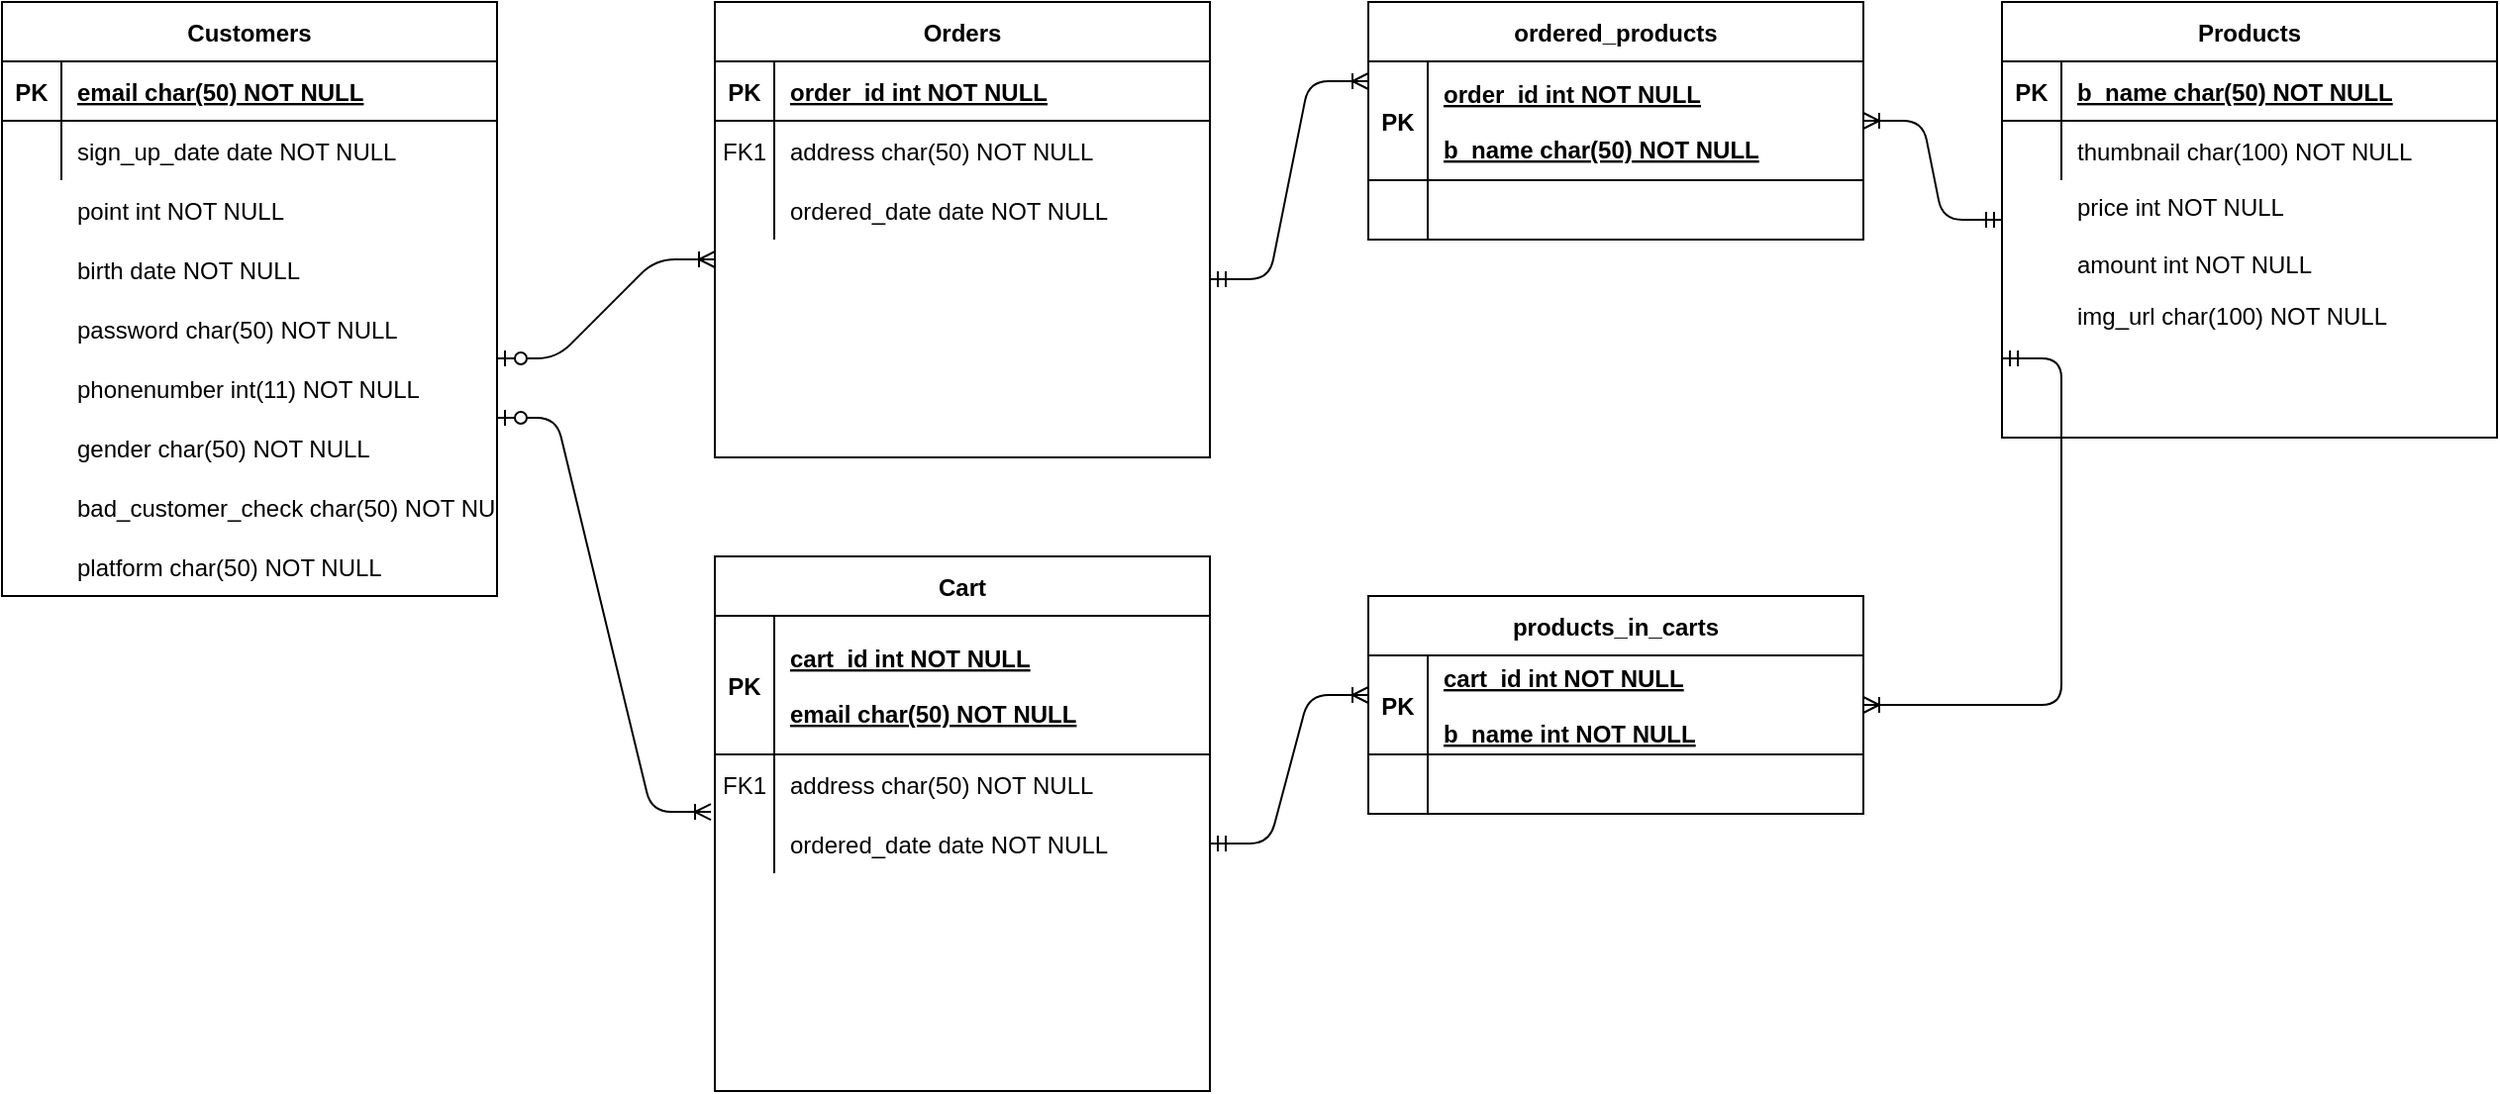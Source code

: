 <mxfile version="14.5.4" type="github">
  <diagram id="R2lEEEUBdFMjLlhIrx00" name="Page-1">
    <mxGraphModel dx="519" dy="784" grid="1" gridSize="10" guides="1" tooltips="1" connect="1" arrows="1" fold="1" page="1" pageScale="1" pageWidth="850" pageHeight="1100" math="0" shadow="0" extFonts="Permanent Marker^https://fonts.googleapis.com/css?family=Permanent+Marker">
      <root>
        <mxCell id="0" />
        <mxCell id="1" parent="0" />
        <mxCell id="C-vyLk0tnHw3VtMMgP7b-23" value="Customers" style="shape=table;startSize=30;container=1;collapsible=1;childLayout=tableLayout;fixedRows=1;rowLines=0;fontStyle=1;align=center;resizeLast=1;" parent="1" vertex="1">
          <mxGeometry x="120" y="120" width="250" height="300" as="geometry" />
        </mxCell>
        <mxCell id="C-vyLk0tnHw3VtMMgP7b-24" value="" style="shape=partialRectangle;collapsible=0;dropTarget=0;pointerEvents=0;fillColor=none;points=[[0,0.5],[1,0.5]];portConstraint=eastwest;top=0;left=0;right=0;bottom=1;" parent="C-vyLk0tnHw3VtMMgP7b-23" vertex="1">
          <mxGeometry y="30" width="250" height="30" as="geometry" />
        </mxCell>
        <mxCell id="C-vyLk0tnHw3VtMMgP7b-25" value="PK" style="shape=partialRectangle;overflow=hidden;connectable=0;fillColor=none;top=0;left=0;bottom=0;right=0;fontStyle=1;" parent="C-vyLk0tnHw3VtMMgP7b-24" vertex="1">
          <mxGeometry width="30" height="30" as="geometry" />
        </mxCell>
        <mxCell id="C-vyLk0tnHw3VtMMgP7b-26" value="email char(50) NOT NULL " style="shape=partialRectangle;overflow=hidden;connectable=0;fillColor=none;top=0;left=0;bottom=0;right=0;align=left;spacingLeft=6;fontStyle=5;" parent="C-vyLk0tnHw3VtMMgP7b-24" vertex="1">
          <mxGeometry x="30" width="220" height="30" as="geometry" />
        </mxCell>
        <mxCell id="C-vyLk0tnHw3VtMMgP7b-27" value="" style="shape=partialRectangle;collapsible=0;dropTarget=0;pointerEvents=0;fillColor=none;points=[[0,0.5],[1,0.5]];portConstraint=eastwest;top=0;left=0;right=0;bottom=0;" parent="C-vyLk0tnHw3VtMMgP7b-23" vertex="1">
          <mxGeometry y="60" width="250" height="30" as="geometry" />
        </mxCell>
        <mxCell id="C-vyLk0tnHw3VtMMgP7b-28" value="" style="shape=partialRectangle;overflow=hidden;connectable=0;fillColor=none;top=0;left=0;bottom=0;right=0;" parent="C-vyLk0tnHw3VtMMgP7b-27" vertex="1">
          <mxGeometry width="30" height="30" as="geometry" />
        </mxCell>
        <mxCell id="C-vyLk0tnHw3VtMMgP7b-29" value="sign_up_date date NOT NULL" style="shape=partialRectangle;overflow=hidden;connectable=0;fillColor=none;top=0;left=0;bottom=0;right=0;align=left;spacingLeft=6;" parent="C-vyLk0tnHw3VtMMgP7b-27" vertex="1">
          <mxGeometry x="30" width="220" height="30" as="geometry" />
        </mxCell>
        <mxCell id="MbiqjjmKw9Pk2cbI7lTH-4" value="point int NOT NULL" style="shape=partialRectangle;overflow=hidden;connectable=0;fillColor=none;top=0;left=0;bottom=0;right=0;align=left;spacingLeft=6;" vertex="1" parent="1">
          <mxGeometry x="150" y="210" width="220" height="30" as="geometry" />
        </mxCell>
        <mxCell id="MbiqjjmKw9Pk2cbI7lTH-5" value="birth date NOT NULL" style="shape=partialRectangle;overflow=hidden;connectable=0;fillColor=none;top=0;left=0;bottom=0;right=0;align=left;spacingLeft=6;" vertex="1" parent="1">
          <mxGeometry x="150" y="240" width="220" height="30" as="geometry" />
        </mxCell>
        <mxCell id="MbiqjjmKw9Pk2cbI7lTH-6" value="password char(50) NOT NULL" style="shape=partialRectangle;overflow=hidden;connectable=0;fillColor=none;top=0;left=0;bottom=0;right=0;align=left;spacingLeft=6;" vertex="1" parent="1">
          <mxGeometry x="150" y="270" width="220" height="30" as="geometry" />
        </mxCell>
        <mxCell id="MbiqjjmKw9Pk2cbI7lTH-7" value="phonenumber int(11) NOT NULL" style="shape=partialRectangle;overflow=hidden;connectable=0;fillColor=none;top=0;left=0;bottom=0;right=0;align=left;spacingLeft=6;" vertex="1" parent="1">
          <mxGeometry x="150" y="300" width="220" height="30" as="geometry" />
        </mxCell>
        <mxCell id="MbiqjjmKw9Pk2cbI7lTH-8" value="gender char(50) NOT NULL" style="shape=partialRectangle;overflow=hidden;connectable=0;fillColor=none;top=0;left=0;bottom=0;right=0;align=left;spacingLeft=6;" vertex="1" parent="1">
          <mxGeometry x="150" y="330" width="220" height="30" as="geometry" />
        </mxCell>
        <mxCell id="MbiqjjmKw9Pk2cbI7lTH-9" value="bad_customer_check char(50) NOT NULL" style="shape=partialRectangle;overflow=hidden;connectable=0;fillColor=none;top=0;left=0;bottom=0;right=0;align=left;spacingLeft=6;" vertex="1" parent="1">
          <mxGeometry x="150" y="360" width="220" height="30" as="geometry" />
        </mxCell>
        <mxCell id="MbiqjjmKw9Pk2cbI7lTH-10" value="platform char(50) NOT NULL" style="shape=partialRectangle;overflow=hidden;connectable=0;fillColor=none;top=0;left=0;bottom=0;right=0;align=left;spacingLeft=6;" vertex="1" parent="1">
          <mxGeometry x="150" y="390" width="220" height="30" as="geometry" />
        </mxCell>
        <mxCell id="MbiqjjmKw9Pk2cbI7lTH-13" value="Products" style="shape=table;startSize=30;container=1;collapsible=1;childLayout=tableLayout;fixedRows=1;rowLines=0;fontStyle=1;align=center;resizeLast=1;" vertex="1" parent="1">
          <mxGeometry x="1130" y="120" width="250" height="220" as="geometry" />
        </mxCell>
        <mxCell id="MbiqjjmKw9Pk2cbI7lTH-14" value="" style="shape=partialRectangle;collapsible=0;dropTarget=0;pointerEvents=0;fillColor=none;points=[[0,0.5],[1,0.5]];portConstraint=eastwest;top=0;left=0;right=0;bottom=1;" vertex="1" parent="MbiqjjmKw9Pk2cbI7lTH-13">
          <mxGeometry y="30" width="250" height="30" as="geometry" />
        </mxCell>
        <mxCell id="MbiqjjmKw9Pk2cbI7lTH-15" value="PK" style="shape=partialRectangle;overflow=hidden;connectable=0;fillColor=none;top=0;left=0;bottom=0;right=0;fontStyle=1;" vertex="1" parent="MbiqjjmKw9Pk2cbI7lTH-14">
          <mxGeometry width="30" height="30" as="geometry" />
        </mxCell>
        <mxCell id="MbiqjjmKw9Pk2cbI7lTH-16" value="b_name char(50) NOT NULL " style="shape=partialRectangle;overflow=hidden;connectable=0;fillColor=none;top=0;left=0;bottom=0;right=0;align=left;spacingLeft=6;fontStyle=5;" vertex="1" parent="MbiqjjmKw9Pk2cbI7lTH-14">
          <mxGeometry x="30" width="220" height="30" as="geometry" />
        </mxCell>
        <mxCell id="MbiqjjmKw9Pk2cbI7lTH-17" value="" style="shape=partialRectangle;collapsible=0;dropTarget=0;pointerEvents=0;fillColor=none;points=[[0,0.5],[1,0.5]];portConstraint=eastwest;top=0;left=0;right=0;bottom=0;" vertex="1" parent="MbiqjjmKw9Pk2cbI7lTH-13">
          <mxGeometry y="60" width="250" height="30" as="geometry" />
        </mxCell>
        <mxCell id="MbiqjjmKw9Pk2cbI7lTH-18" value="" style="shape=partialRectangle;overflow=hidden;connectable=0;fillColor=none;top=0;left=0;bottom=0;right=0;" vertex="1" parent="MbiqjjmKw9Pk2cbI7lTH-17">
          <mxGeometry width="30" height="30" as="geometry" />
        </mxCell>
        <mxCell id="MbiqjjmKw9Pk2cbI7lTH-19" value="thumbnail char(100) NOT NULL" style="shape=partialRectangle;overflow=hidden;connectable=0;fillColor=none;top=0;left=0;bottom=0;right=0;align=left;spacingLeft=6;" vertex="1" parent="MbiqjjmKw9Pk2cbI7lTH-17">
          <mxGeometry x="30" width="220" height="30" as="geometry" />
        </mxCell>
        <mxCell id="MbiqjjmKw9Pk2cbI7lTH-20" value="price int NOT NULL" style="shape=partialRectangle;overflow=hidden;connectable=0;fillColor=none;top=0;left=0;bottom=0;right=0;align=left;spacingLeft=6;" vertex="1" parent="1">
          <mxGeometry x="1160" y="208" width="220" height="30" as="geometry" />
        </mxCell>
        <mxCell id="MbiqjjmKw9Pk2cbI7lTH-21" value="Cart" style="shape=table;startSize=30;container=1;collapsible=1;childLayout=tableLayout;fixedRows=1;rowLines=0;fontStyle=1;align=center;resizeLast=1;" vertex="1" parent="1">
          <mxGeometry x="480" y="400" width="250" height="270" as="geometry" />
        </mxCell>
        <mxCell id="MbiqjjmKw9Pk2cbI7lTH-22" value="" style="shape=partialRectangle;collapsible=0;dropTarget=0;pointerEvents=0;fillColor=none;points=[[0,0.5],[1,0.5]];portConstraint=eastwest;top=0;left=0;right=0;bottom=1;" vertex="1" parent="MbiqjjmKw9Pk2cbI7lTH-21">
          <mxGeometry y="30" width="250" height="70" as="geometry" />
        </mxCell>
        <mxCell id="MbiqjjmKw9Pk2cbI7lTH-23" value="PK" style="shape=partialRectangle;overflow=hidden;connectable=0;fillColor=none;top=0;left=0;bottom=0;right=0;fontStyle=1;" vertex="1" parent="MbiqjjmKw9Pk2cbI7lTH-22">
          <mxGeometry width="30" height="70" as="geometry" />
        </mxCell>
        <mxCell id="MbiqjjmKw9Pk2cbI7lTH-24" value="cart_id int NOT NULL &#xa;&#xa;email char(50) NOT NULL" style="shape=partialRectangle;overflow=hidden;connectable=0;fillColor=none;top=0;left=0;bottom=0;right=0;align=left;spacingLeft=6;fontStyle=5;" vertex="1" parent="MbiqjjmKw9Pk2cbI7lTH-22">
          <mxGeometry x="30" width="220" height="70" as="geometry" />
        </mxCell>
        <mxCell id="MbiqjjmKw9Pk2cbI7lTH-25" value="" style="shape=partialRectangle;collapsible=0;dropTarget=0;pointerEvents=0;fillColor=none;points=[[0,0.5],[1,0.5]];portConstraint=eastwest;top=0;left=0;right=0;bottom=0;" vertex="1" parent="MbiqjjmKw9Pk2cbI7lTH-21">
          <mxGeometry y="100" width="250" height="30" as="geometry" />
        </mxCell>
        <mxCell id="MbiqjjmKw9Pk2cbI7lTH-26" value="FK1" style="shape=partialRectangle;overflow=hidden;connectable=0;fillColor=none;top=0;left=0;bottom=0;right=0;" vertex="1" parent="MbiqjjmKw9Pk2cbI7lTH-25">
          <mxGeometry width="30" height="30" as="geometry" />
        </mxCell>
        <mxCell id="MbiqjjmKw9Pk2cbI7lTH-27" value="address char(50) NOT NULL" style="shape=partialRectangle;overflow=hidden;connectable=0;fillColor=none;top=0;left=0;bottom=0;right=0;align=left;spacingLeft=6;" vertex="1" parent="MbiqjjmKw9Pk2cbI7lTH-25">
          <mxGeometry x="30" width="220" height="30" as="geometry" />
        </mxCell>
        <mxCell id="MbiqjjmKw9Pk2cbI7lTH-28" value="" style="shape=partialRectangle;collapsible=0;dropTarget=0;pointerEvents=0;fillColor=none;points=[[0,0.5],[1,0.5]];portConstraint=eastwest;top=0;left=0;right=0;bottom=0;" vertex="1" parent="MbiqjjmKw9Pk2cbI7lTH-21">
          <mxGeometry y="130" width="250" height="30" as="geometry" />
        </mxCell>
        <mxCell id="MbiqjjmKw9Pk2cbI7lTH-29" value="" style="shape=partialRectangle;overflow=hidden;connectable=0;fillColor=none;top=0;left=0;bottom=0;right=0;" vertex="1" parent="MbiqjjmKw9Pk2cbI7lTH-28">
          <mxGeometry width="30" height="30" as="geometry" />
        </mxCell>
        <mxCell id="MbiqjjmKw9Pk2cbI7lTH-30" value="ordered_date date NOT NULL" style="shape=partialRectangle;overflow=hidden;connectable=0;fillColor=none;top=0;left=0;bottom=0;right=0;align=left;spacingLeft=6;" vertex="1" parent="MbiqjjmKw9Pk2cbI7lTH-28">
          <mxGeometry x="30" width="220" height="30" as="geometry" />
        </mxCell>
        <mxCell id="MbiqjjmKw9Pk2cbI7lTH-33" value="Orders" style="shape=table;startSize=30;container=1;collapsible=1;childLayout=tableLayout;fixedRows=1;rowLines=0;fontStyle=1;align=center;resizeLast=1;" vertex="1" parent="1">
          <mxGeometry x="480" y="120" width="250" height="230" as="geometry" />
        </mxCell>
        <mxCell id="MbiqjjmKw9Pk2cbI7lTH-34" value="" style="shape=partialRectangle;collapsible=0;dropTarget=0;pointerEvents=0;fillColor=none;points=[[0,0.5],[1,0.5]];portConstraint=eastwest;top=0;left=0;right=0;bottom=1;" vertex="1" parent="MbiqjjmKw9Pk2cbI7lTH-33">
          <mxGeometry y="30" width="250" height="30" as="geometry" />
        </mxCell>
        <mxCell id="MbiqjjmKw9Pk2cbI7lTH-35" value="PK" style="shape=partialRectangle;overflow=hidden;connectable=0;fillColor=none;top=0;left=0;bottom=0;right=0;fontStyle=1;" vertex="1" parent="MbiqjjmKw9Pk2cbI7lTH-34">
          <mxGeometry width="30" height="30" as="geometry" />
        </mxCell>
        <mxCell id="MbiqjjmKw9Pk2cbI7lTH-36" value="order_id int NOT NULL " style="shape=partialRectangle;overflow=hidden;connectable=0;fillColor=none;top=0;left=0;bottom=0;right=0;align=left;spacingLeft=6;fontStyle=5;" vertex="1" parent="MbiqjjmKw9Pk2cbI7lTH-34">
          <mxGeometry x="30" width="220" height="30" as="geometry" />
        </mxCell>
        <mxCell id="MbiqjjmKw9Pk2cbI7lTH-37" value="" style="shape=partialRectangle;collapsible=0;dropTarget=0;pointerEvents=0;fillColor=none;points=[[0,0.5],[1,0.5]];portConstraint=eastwest;top=0;left=0;right=0;bottom=0;" vertex="1" parent="MbiqjjmKw9Pk2cbI7lTH-33">
          <mxGeometry y="60" width="250" height="30" as="geometry" />
        </mxCell>
        <mxCell id="MbiqjjmKw9Pk2cbI7lTH-38" value="FK1" style="shape=partialRectangle;overflow=hidden;connectable=0;fillColor=none;top=0;left=0;bottom=0;right=0;" vertex="1" parent="MbiqjjmKw9Pk2cbI7lTH-37">
          <mxGeometry width="30" height="30" as="geometry" />
        </mxCell>
        <mxCell id="MbiqjjmKw9Pk2cbI7lTH-39" value="address char(50) NOT NULL" style="shape=partialRectangle;overflow=hidden;connectable=0;fillColor=none;top=0;left=0;bottom=0;right=0;align=left;spacingLeft=6;" vertex="1" parent="MbiqjjmKw9Pk2cbI7lTH-37">
          <mxGeometry x="30" width="220" height="30" as="geometry" />
        </mxCell>
        <mxCell id="MbiqjjmKw9Pk2cbI7lTH-40" value="" style="shape=partialRectangle;collapsible=0;dropTarget=0;pointerEvents=0;fillColor=none;points=[[0,0.5],[1,0.5]];portConstraint=eastwest;top=0;left=0;right=0;bottom=0;" vertex="1" parent="MbiqjjmKw9Pk2cbI7lTH-33">
          <mxGeometry y="90" width="250" height="30" as="geometry" />
        </mxCell>
        <mxCell id="MbiqjjmKw9Pk2cbI7lTH-41" value="" style="shape=partialRectangle;overflow=hidden;connectable=0;fillColor=none;top=0;left=0;bottom=0;right=0;" vertex="1" parent="MbiqjjmKw9Pk2cbI7lTH-40">
          <mxGeometry width="30" height="30" as="geometry" />
        </mxCell>
        <mxCell id="MbiqjjmKw9Pk2cbI7lTH-42" value="ordered_date date NOT NULL" style="shape=partialRectangle;overflow=hidden;connectable=0;fillColor=none;top=0;left=0;bottom=0;right=0;align=left;spacingLeft=6;" vertex="1" parent="MbiqjjmKw9Pk2cbI7lTH-40">
          <mxGeometry x="30" width="220" height="30" as="geometry" />
        </mxCell>
        <mxCell id="MbiqjjmKw9Pk2cbI7lTH-44" value="ordered_products" style="shape=table;startSize=30;container=1;collapsible=1;childLayout=tableLayout;fixedRows=1;rowLines=0;fontStyle=1;align=center;resizeLast=1;" vertex="1" parent="1">
          <mxGeometry x="810" y="120" width="250" height="120" as="geometry" />
        </mxCell>
        <mxCell id="MbiqjjmKw9Pk2cbI7lTH-45" value="" style="shape=partialRectangle;collapsible=0;dropTarget=0;pointerEvents=0;fillColor=none;points=[[0,0.5],[1,0.5]];portConstraint=eastwest;top=0;left=0;right=0;bottom=1;" vertex="1" parent="MbiqjjmKw9Pk2cbI7lTH-44">
          <mxGeometry y="30" width="250" height="60" as="geometry" />
        </mxCell>
        <mxCell id="MbiqjjmKw9Pk2cbI7lTH-46" value="PK" style="shape=partialRectangle;overflow=hidden;connectable=0;fillColor=none;top=0;left=0;bottom=0;right=0;fontStyle=1;" vertex="1" parent="MbiqjjmKw9Pk2cbI7lTH-45">
          <mxGeometry width="30" height="60" as="geometry" />
        </mxCell>
        <mxCell id="MbiqjjmKw9Pk2cbI7lTH-47" value="order_id int NOT NULL&#xa;&#xa;b_name char(50) NOT NULL" style="shape=partialRectangle;overflow=hidden;connectable=0;fillColor=none;top=0;left=0;bottom=0;right=0;align=left;spacingLeft=6;fontStyle=5;" vertex="1" parent="MbiqjjmKw9Pk2cbI7lTH-45">
          <mxGeometry x="30" width="220" height="60" as="geometry" />
        </mxCell>
        <mxCell id="MbiqjjmKw9Pk2cbI7lTH-48" value="" style="shape=partialRectangle;collapsible=0;dropTarget=0;pointerEvents=0;fillColor=none;points=[[0,0.5],[1,0.5]];portConstraint=eastwest;top=0;left=0;right=0;bottom=0;" vertex="1" parent="MbiqjjmKw9Pk2cbI7lTH-44">
          <mxGeometry y="90" width="250" height="30" as="geometry" />
        </mxCell>
        <mxCell id="MbiqjjmKw9Pk2cbI7lTH-49" value="" style="shape=partialRectangle;overflow=hidden;connectable=0;fillColor=none;top=0;left=0;bottom=0;right=0;" vertex="1" parent="MbiqjjmKw9Pk2cbI7lTH-48">
          <mxGeometry width="30" height="30" as="geometry" />
        </mxCell>
        <mxCell id="MbiqjjmKw9Pk2cbI7lTH-50" value="" style="shape=partialRectangle;overflow=hidden;connectable=0;fillColor=none;top=0;left=0;bottom=0;right=0;align=left;spacingLeft=6;" vertex="1" parent="MbiqjjmKw9Pk2cbI7lTH-48">
          <mxGeometry x="30" width="220" height="30" as="geometry" />
        </mxCell>
        <mxCell id="MbiqjjmKw9Pk2cbI7lTH-54" value="products_in_carts" style="shape=table;startSize=30;container=1;collapsible=1;childLayout=tableLayout;fixedRows=1;rowLines=0;fontStyle=1;align=center;resizeLast=1;" vertex="1" parent="1">
          <mxGeometry x="810" y="420" width="250" height="110" as="geometry" />
        </mxCell>
        <mxCell id="MbiqjjmKw9Pk2cbI7lTH-55" value="" style="shape=partialRectangle;collapsible=0;dropTarget=0;pointerEvents=0;fillColor=none;points=[[0,0.5],[1,0.5]];portConstraint=eastwest;top=0;left=0;right=0;bottom=1;" vertex="1" parent="MbiqjjmKw9Pk2cbI7lTH-54">
          <mxGeometry y="30" width="250" height="50" as="geometry" />
        </mxCell>
        <mxCell id="MbiqjjmKw9Pk2cbI7lTH-56" value="PK" style="shape=partialRectangle;overflow=hidden;connectable=0;fillColor=none;top=0;left=0;bottom=0;right=0;fontStyle=1;" vertex="1" parent="MbiqjjmKw9Pk2cbI7lTH-55">
          <mxGeometry width="30" height="50" as="geometry" />
        </mxCell>
        <mxCell id="MbiqjjmKw9Pk2cbI7lTH-57" value="cart_id int NOT NULL &#xa;&#xa;b_name int NOT NULL" style="shape=partialRectangle;overflow=hidden;connectable=0;fillColor=none;top=0;left=0;bottom=0;right=0;align=left;spacingLeft=6;fontStyle=5;" vertex="1" parent="MbiqjjmKw9Pk2cbI7lTH-55">
          <mxGeometry x="30" width="220" height="50" as="geometry" />
        </mxCell>
        <mxCell id="MbiqjjmKw9Pk2cbI7lTH-58" value="" style="shape=partialRectangle;collapsible=0;dropTarget=0;pointerEvents=0;fillColor=none;points=[[0,0.5],[1,0.5]];portConstraint=eastwest;top=0;left=0;right=0;bottom=0;" vertex="1" parent="MbiqjjmKw9Pk2cbI7lTH-54">
          <mxGeometry y="80" width="250" height="30" as="geometry" />
        </mxCell>
        <mxCell id="MbiqjjmKw9Pk2cbI7lTH-59" value="" style="shape=partialRectangle;overflow=hidden;connectable=0;fillColor=none;top=0;left=0;bottom=0;right=0;" vertex="1" parent="MbiqjjmKw9Pk2cbI7lTH-58">
          <mxGeometry width="30" height="30" as="geometry" />
        </mxCell>
        <mxCell id="MbiqjjmKw9Pk2cbI7lTH-60" value="" style="shape=partialRectangle;overflow=hidden;connectable=0;fillColor=none;top=0;left=0;bottom=0;right=0;align=left;spacingLeft=6;" vertex="1" parent="MbiqjjmKw9Pk2cbI7lTH-58">
          <mxGeometry x="30" width="220" height="30" as="geometry" />
        </mxCell>
        <mxCell id="MbiqjjmKw9Pk2cbI7lTH-65" value="" style="edgeStyle=entityRelationEdgeStyle;fontSize=12;html=1;endArrow=ERoneToMany;startArrow=ERzeroToOne;" edge="1" parent="1">
          <mxGeometry width="100" height="100" relative="1" as="geometry">
            <mxPoint x="370" y="300" as="sourcePoint" />
            <mxPoint x="480" y="250" as="targetPoint" />
          </mxGeometry>
        </mxCell>
        <mxCell id="MbiqjjmKw9Pk2cbI7lTH-66" value="" style="edgeStyle=entityRelationEdgeStyle;fontSize=12;html=1;endArrow=ERoneToMany;startArrow=ERzeroToOne;entryX=-0.008;entryY=-0.033;entryDx=0;entryDy=0;entryPerimeter=0;" edge="1" parent="1" target="MbiqjjmKw9Pk2cbI7lTH-28">
          <mxGeometry width="100" height="100" relative="1" as="geometry">
            <mxPoint x="370" y="330" as="sourcePoint" />
            <mxPoint x="490" y="260" as="targetPoint" />
          </mxGeometry>
        </mxCell>
        <mxCell id="MbiqjjmKw9Pk2cbI7lTH-67" value="" style="edgeStyle=entityRelationEdgeStyle;fontSize=12;html=1;endArrow=ERoneToMany;startArrow=ERmandOne;exitX=1;exitY=0.5;exitDx=0;exitDy=0;" edge="1" parent="1" source="MbiqjjmKw9Pk2cbI7lTH-28">
          <mxGeometry width="100" height="100" relative="1" as="geometry">
            <mxPoint x="710" y="570" as="sourcePoint" />
            <mxPoint x="810" y="470" as="targetPoint" />
          </mxGeometry>
        </mxCell>
        <mxCell id="MbiqjjmKw9Pk2cbI7lTH-68" value="" style="edgeStyle=entityRelationEdgeStyle;fontSize=12;html=1;endArrow=ERoneToMany;startArrow=ERmandOne;" edge="1" parent="1">
          <mxGeometry width="100" height="100" relative="1" as="geometry">
            <mxPoint x="730" y="260" as="sourcePoint" />
            <mxPoint x="810" y="160" as="targetPoint" />
          </mxGeometry>
        </mxCell>
        <mxCell id="MbiqjjmKw9Pk2cbI7lTH-71" value="" style="edgeStyle=entityRelationEdgeStyle;fontSize=12;html=1;endArrow=ERoneToMany;startArrow=ERmandOne;exitX=0;exitY=0.5;exitDx=0;exitDy=0;entryX=1;entryY=0.5;entryDx=0;entryDy=0;" edge="1" parent="1" source="MbiqjjmKw9Pk2cbI7lTH-13" target="MbiqjjmKw9Pk2cbI7lTH-45">
          <mxGeometry width="100" height="100" relative="1" as="geometry">
            <mxPoint x="830" y="340" as="sourcePoint" />
            <mxPoint x="1082" y="250" as="targetPoint" />
          </mxGeometry>
        </mxCell>
        <mxCell id="MbiqjjmKw9Pk2cbI7lTH-73" value="" style="edgeStyle=entityRelationEdgeStyle;fontSize=12;html=1;endArrow=ERoneToMany;startArrow=ERmandOne;entryX=1;entryY=0.5;entryDx=0;entryDy=0;" edge="1" parent="1" target="MbiqjjmKw9Pk2cbI7lTH-55">
          <mxGeometry width="100" height="100" relative="1" as="geometry">
            <mxPoint x="1130" y="300" as="sourcePoint" />
            <mxPoint x="1050" y="260" as="targetPoint" />
          </mxGeometry>
        </mxCell>
        <mxCell id="MbiqjjmKw9Pk2cbI7lTH-74" value="amount int NOT NULL" style="shape=partialRectangle;overflow=hidden;connectable=0;fillColor=none;top=0;left=0;bottom=0;right=0;align=left;spacingLeft=6;" vertex="1" parent="1">
          <mxGeometry x="1160" y="237" width="220" height="30" as="geometry" />
        </mxCell>
        <mxCell id="MbiqjjmKw9Pk2cbI7lTH-75" value="img_url char(100) NOT NULL" style="shape=partialRectangle;overflow=hidden;connectable=0;fillColor=none;top=0;left=0;bottom=0;right=0;align=left;spacingLeft=6;" vertex="1" parent="1">
          <mxGeometry x="1160" y="263" width="220" height="30" as="geometry" />
        </mxCell>
      </root>
    </mxGraphModel>
  </diagram>
</mxfile>
